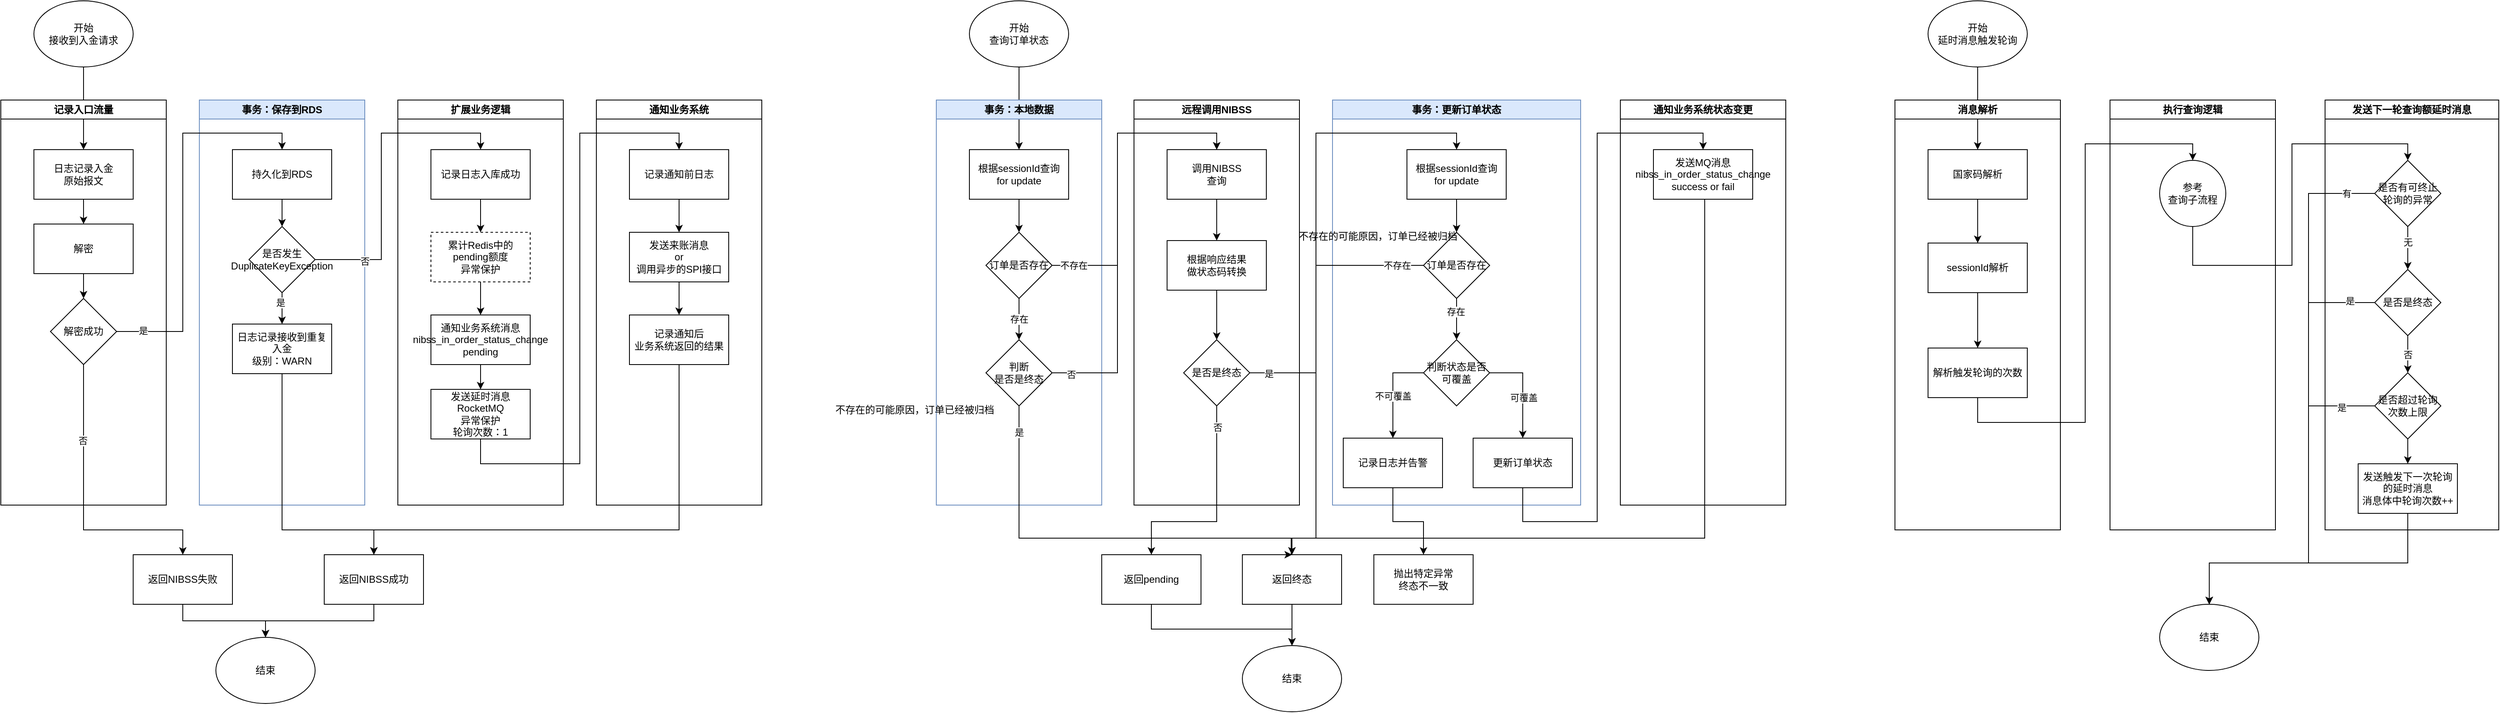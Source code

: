 <mxfile version="20.8.23" type="github">
  <diagram name="第 1 页" id="DVFmI6osQzUwB4YthNxx">
    <mxGraphModel dx="768" dy="492" grid="1" gridSize="10" guides="1" tooltips="1" connect="1" arrows="1" fold="1" page="1" pageScale="1" pageWidth="827" pageHeight="1169" math="0" shadow="0">
      <root>
        <mxCell id="0" />
        <mxCell id="1" parent="0" />
        <mxCell id="RubAwYdfnnHtyNUK6HA--15" style="edgeStyle=orthogonalEdgeStyle;rounded=0;orthogonalLoop=1;jettySize=auto;html=1;entryX=0.5;entryY=0;entryDx=0;entryDy=0;" parent="1" source="RubAwYdfnnHtyNUK6HA--2" target="RubAwYdfnnHtyNUK6HA--10" edge="1">
          <mxGeometry relative="1" as="geometry" />
        </mxCell>
        <mxCell id="RubAwYdfnnHtyNUK6HA--2" value="开始&lt;br&gt;接收到入金请求" style="ellipse;whiteSpace=wrap;html=1;" parent="1" vertex="1">
          <mxGeometry x="50" y="40" width="120" height="80" as="geometry" />
        </mxCell>
        <mxCell id="RubAwYdfnnHtyNUK6HA--3" value="事务：保存到RDS" style="swimlane;whiteSpace=wrap;html=1;fillColor=#dae8fc;strokeColor=#6c8ebf;" parent="1" vertex="1">
          <mxGeometry x="250" y="160" width="200" height="490" as="geometry" />
        </mxCell>
        <mxCell id="RubAwYdfnnHtyNUK6HA--32" style="edgeStyle=orthogonalEdgeStyle;rounded=0;orthogonalLoop=1;jettySize=auto;html=1;entryX=0.5;entryY=0;entryDx=0;entryDy=0;" parent="RubAwYdfnnHtyNUK6HA--3" source="RubAwYdfnnHtyNUK6HA--23" target="RubAwYdfnnHtyNUK6HA--31" edge="1">
          <mxGeometry relative="1" as="geometry" />
        </mxCell>
        <mxCell id="RubAwYdfnnHtyNUK6HA--34" value="是" style="edgeLabel;html=1;align=center;verticalAlign=middle;resizable=0;points=[];" parent="RubAwYdfnnHtyNUK6HA--32" vertex="1" connectable="0">
          <mxGeometry x="-0.423" y="-2" relative="1" as="geometry">
            <mxPoint as="offset" />
          </mxGeometry>
        </mxCell>
        <mxCell id="RubAwYdfnnHtyNUK6HA--23" value="是否发生DuplicateKeyException" style="rhombus;whiteSpace=wrap;html=1;" parent="RubAwYdfnnHtyNUK6HA--3" vertex="1">
          <mxGeometry x="60" y="153" width="80" height="80" as="geometry" />
        </mxCell>
        <mxCell id="RubAwYdfnnHtyNUK6HA--28" style="edgeStyle=orthogonalEdgeStyle;rounded=0;orthogonalLoop=1;jettySize=auto;html=1;entryX=0.5;entryY=0;entryDx=0;entryDy=0;" parent="RubAwYdfnnHtyNUK6HA--3" source="RubAwYdfnnHtyNUK6HA--25" target="RubAwYdfnnHtyNUK6HA--23" edge="1">
          <mxGeometry relative="1" as="geometry" />
        </mxCell>
        <mxCell id="RubAwYdfnnHtyNUK6HA--25" value="持久化到RDS" style="rounded=0;whiteSpace=wrap;html=1;" parent="RubAwYdfnnHtyNUK6HA--3" vertex="1">
          <mxGeometry x="40" y="60" width="120" height="60" as="geometry" />
        </mxCell>
        <mxCell id="RubAwYdfnnHtyNUK6HA--31" value="日志记录接收到重复入金&lt;br&gt;级别：WARN" style="rounded=0;whiteSpace=wrap;html=1;" parent="RubAwYdfnnHtyNUK6HA--3" vertex="1">
          <mxGeometry x="40" y="271" width="120" height="60" as="geometry" />
        </mxCell>
        <mxCell id="RubAwYdfnnHtyNUK6HA--6" value="扩展业务逻辑" style="swimlane;whiteSpace=wrap;html=1;" parent="1" vertex="1">
          <mxGeometry x="490" y="160" width="200" height="490" as="geometry" />
        </mxCell>
        <mxCell id="RubAwYdfnnHtyNUK6HA--35" style="edgeStyle=orthogonalEdgeStyle;rounded=0;orthogonalLoop=1;jettySize=auto;html=1;entryX=0.5;entryY=0;entryDx=0;entryDy=0;" parent="RubAwYdfnnHtyNUK6HA--6" source="RubAwYdfnnHtyNUK6HA--5" target="RubAwYdfnnHtyNUK6HA--7" edge="1">
          <mxGeometry relative="1" as="geometry" />
        </mxCell>
        <mxCell id="RubAwYdfnnHtyNUK6HA--5" value="记录日志入库成功" style="rounded=0;whiteSpace=wrap;html=1;" parent="RubAwYdfnnHtyNUK6HA--6" vertex="1">
          <mxGeometry x="40" y="60" width="120" height="60" as="geometry" />
        </mxCell>
        <mxCell id="w1pWEiKStRJaA9r7xI7A-108" style="edgeStyle=orthogonalEdgeStyle;rounded=0;orthogonalLoop=1;jettySize=auto;html=1;entryX=0.5;entryY=0;entryDx=0;entryDy=0;" edge="1" parent="RubAwYdfnnHtyNUK6HA--6" source="RubAwYdfnnHtyNUK6HA--7" target="w1pWEiKStRJaA9r7xI7A-107">
          <mxGeometry relative="1" as="geometry" />
        </mxCell>
        <mxCell id="RubAwYdfnnHtyNUK6HA--7" value="累计Redis中的pending额度&lt;br&gt;异常保护" style="rounded=0;whiteSpace=wrap;html=1;dashed=1;" parent="RubAwYdfnnHtyNUK6HA--6" vertex="1">
          <mxGeometry x="40" y="160" width="120" height="60" as="geometry" />
        </mxCell>
        <mxCell id="RubAwYdfnnHtyNUK6HA--8" value="发送延时消息&lt;br&gt;RocketMQ&lt;br&gt;异常保护&lt;br&gt;轮询次数：1" style="rounded=0;whiteSpace=wrap;html=1;" parent="RubAwYdfnnHtyNUK6HA--6" vertex="1">
          <mxGeometry x="40" y="350" width="120" height="60" as="geometry" />
        </mxCell>
        <mxCell id="w1pWEiKStRJaA9r7xI7A-109" style="edgeStyle=orthogonalEdgeStyle;rounded=0;orthogonalLoop=1;jettySize=auto;html=1;entryX=0.5;entryY=0;entryDx=0;entryDy=0;" edge="1" parent="RubAwYdfnnHtyNUK6HA--6" source="w1pWEiKStRJaA9r7xI7A-107" target="RubAwYdfnnHtyNUK6HA--8">
          <mxGeometry relative="1" as="geometry" />
        </mxCell>
        <mxCell id="w1pWEiKStRJaA9r7xI7A-107" value="通知业务系统消息&lt;br&gt;nibss_in_order_status_change&lt;br&gt;pending" style="rounded=0;whiteSpace=wrap;html=1;" vertex="1" parent="RubAwYdfnnHtyNUK6HA--6">
          <mxGeometry x="40" y="260" width="120" height="60" as="geometry" />
        </mxCell>
        <mxCell id="RubAwYdfnnHtyNUK6HA--9" value="记录入口流量" style="swimlane;whiteSpace=wrap;html=1;" parent="1" vertex="1">
          <mxGeometry x="10" y="160" width="200" height="490" as="geometry" />
        </mxCell>
        <mxCell id="RubAwYdfnnHtyNUK6HA--16" style="edgeStyle=orthogonalEdgeStyle;rounded=0;orthogonalLoop=1;jettySize=auto;html=1;entryX=0.5;entryY=0;entryDx=0;entryDy=0;" parent="RubAwYdfnnHtyNUK6HA--9" source="RubAwYdfnnHtyNUK6HA--10" target="RubAwYdfnnHtyNUK6HA--11" edge="1">
          <mxGeometry relative="1" as="geometry" />
        </mxCell>
        <mxCell id="RubAwYdfnnHtyNUK6HA--10" value="日志记录入金&lt;br&gt;原始报文" style="rounded=0;whiteSpace=wrap;html=1;" parent="RubAwYdfnnHtyNUK6HA--9" vertex="1">
          <mxGeometry x="40" y="60" width="120" height="60" as="geometry" />
        </mxCell>
        <mxCell id="RubAwYdfnnHtyNUK6HA--17" style="edgeStyle=orthogonalEdgeStyle;rounded=0;orthogonalLoop=1;jettySize=auto;html=1;" parent="RubAwYdfnnHtyNUK6HA--9" source="RubAwYdfnnHtyNUK6HA--11" target="RubAwYdfnnHtyNUK6HA--12" edge="1">
          <mxGeometry relative="1" as="geometry" />
        </mxCell>
        <mxCell id="RubAwYdfnnHtyNUK6HA--11" value="解密" style="rounded=0;whiteSpace=wrap;html=1;" parent="RubAwYdfnnHtyNUK6HA--9" vertex="1">
          <mxGeometry x="40" y="150" width="120" height="60" as="geometry" />
        </mxCell>
        <mxCell id="RubAwYdfnnHtyNUK6HA--12" value="解密成功" style="rhombus;whiteSpace=wrap;html=1;" parent="RubAwYdfnnHtyNUK6HA--9" vertex="1">
          <mxGeometry x="60" y="240" width="80" height="80" as="geometry" />
        </mxCell>
        <mxCell id="w1pWEiKStRJaA9r7xI7A-2" style="edgeStyle=orthogonalEdgeStyle;rounded=0;orthogonalLoop=1;jettySize=auto;html=1;entryX=0.5;entryY=0;entryDx=0;entryDy=0;" edge="1" parent="1" source="RubAwYdfnnHtyNUK6HA--13" target="w1pWEiKStRJaA9r7xI7A-1">
          <mxGeometry relative="1" as="geometry" />
        </mxCell>
        <mxCell id="RubAwYdfnnHtyNUK6HA--13" value="返回NIBSS失败" style="rounded=0;whiteSpace=wrap;html=1;" parent="1" vertex="1">
          <mxGeometry x="170" y="710" width="120" height="60" as="geometry" />
        </mxCell>
        <mxCell id="w1pWEiKStRJaA9r7xI7A-3" style="edgeStyle=orthogonalEdgeStyle;rounded=0;orthogonalLoop=1;jettySize=auto;html=1;entryX=0.5;entryY=0;entryDx=0;entryDy=0;exitX=0.5;exitY=1;exitDx=0;exitDy=0;" edge="1" parent="1" source="RubAwYdfnnHtyNUK6HA--14" target="w1pWEiKStRJaA9r7xI7A-1">
          <mxGeometry relative="1" as="geometry" />
        </mxCell>
        <mxCell id="RubAwYdfnnHtyNUK6HA--14" value="返回NIBSS成功" style="rounded=0;whiteSpace=wrap;html=1;" parent="1" vertex="1">
          <mxGeometry x="401" y="710" width="120" height="60" as="geometry" />
        </mxCell>
        <mxCell id="RubAwYdfnnHtyNUK6HA--18" style="edgeStyle=orthogonalEdgeStyle;rounded=0;orthogonalLoop=1;jettySize=auto;html=1;entryX=0.5;entryY=0;entryDx=0;entryDy=0;" parent="1" source="RubAwYdfnnHtyNUK6HA--12" target="RubAwYdfnnHtyNUK6HA--25" edge="1">
          <mxGeometry relative="1" as="geometry">
            <mxPoint x="350" y="220.0" as="targetPoint" />
            <Array as="points">
              <mxPoint x="230" y="440" />
              <mxPoint x="230" y="200" />
              <mxPoint x="350" y="200" />
            </Array>
          </mxGeometry>
        </mxCell>
        <mxCell id="RubAwYdfnnHtyNUK6HA--19" value="是" style="edgeLabel;html=1;align=center;verticalAlign=middle;resizable=0;points=[];" parent="RubAwYdfnnHtyNUK6HA--18" vertex="1" connectable="0">
          <mxGeometry x="-0.863" y="1" relative="1" as="geometry">
            <mxPoint as="offset" />
          </mxGeometry>
        </mxCell>
        <mxCell id="RubAwYdfnnHtyNUK6HA--20" style="edgeStyle=orthogonalEdgeStyle;rounded=0;orthogonalLoop=1;jettySize=auto;html=1;entryX=0.5;entryY=0;entryDx=0;entryDy=0;exitX=0.5;exitY=1;exitDx=0;exitDy=0;" parent="1" source="RubAwYdfnnHtyNUK6HA--12" target="RubAwYdfnnHtyNUK6HA--13" edge="1">
          <mxGeometry relative="1" as="geometry">
            <Array as="points">
              <mxPoint x="110" y="680" />
              <mxPoint x="230" y="680" />
            </Array>
          </mxGeometry>
        </mxCell>
        <mxCell id="RubAwYdfnnHtyNUK6HA--21" value="否" style="edgeLabel;html=1;align=center;verticalAlign=middle;resizable=0;points=[];" parent="RubAwYdfnnHtyNUK6HA--20" vertex="1" connectable="0">
          <mxGeometry x="-0.474" y="-1" relative="1" as="geometry">
            <mxPoint as="offset" />
          </mxGeometry>
        </mxCell>
        <mxCell id="RubAwYdfnnHtyNUK6HA--29" style="edgeStyle=orthogonalEdgeStyle;rounded=0;orthogonalLoop=1;jettySize=auto;html=1;entryX=0.5;entryY=0;entryDx=0;entryDy=0;" parent="1" source="RubAwYdfnnHtyNUK6HA--23" target="RubAwYdfnnHtyNUK6HA--5" edge="1">
          <mxGeometry relative="1" as="geometry">
            <Array as="points">
              <mxPoint x="470" y="353" />
              <mxPoint x="470" y="200" />
              <mxPoint x="590" y="200" />
            </Array>
          </mxGeometry>
        </mxCell>
        <mxCell id="RubAwYdfnnHtyNUK6HA--30" value="否" style="edgeLabel;html=1;align=center;verticalAlign=middle;resizable=0;points=[];" parent="RubAwYdfnnHtyNUK6HA--29" vertex="1" connectable="0">
          <mxGeometry x="-0.679" y="-2" relative="1" as="geometry">
            <mxPoint as="offset" />
          </mxGeometry>
        </mxCell>
        <mxCell id="RubAwYdfnnHtyNUK6HA--33" style="edgeStyle=orthogonalEdgeStyle;rounded=0;orthogonalLoop=1;jettySize=auto;html=1;entryX=0.5;entryY=0;entryDx=0;entryDy=0;" parent="1" source="RubAwYdfnnHtyNUK6HA--31" target="RubAwYdfnnHtyNUK6HA--14" edge="1">
          <mxGeometry relative="1" as="geometry">
            <Array as="points">
              <mxPoint x="350" y="680" />
              <mxPoint x="461" y="680" />
            </Array>
          </mxGeometry>
        </mxCell>
        <mxCell id="w1pWEiKStRJaA9r7xI7A-1" value="结束" style="ellipse;whiteSpace=wrap;html=1;" vertex="1" parent="1">
          <mxGeometry x="270" y="810" width="120" height="80" as="geometry" />
        </mxCell>
        <mxCell id="w1pWEiKStRJaA9r7xI7A-4" value="通知业务系统" style="swimlane;whiteSpace=wrap;html=1;" vertex="1" parent="1">
          <mxGeometry x="730" y="160" width="200" height="490" as="geometry" />
        </mxCell>
        <mxCell id="w1pWEiKStRJaA9r7xI7A-11" style="edgeStyle=orthogonalEdgeStyle;rounded=0;orthogonalLoop=1;jettySize=auto;html=1;entryX=0.5;entryY=0;entryDx=0;entryDy=0;" edge="1" parent="w1pWEiKStRJaA9r7xI7A-4" source="w1pWEiKStRJaA9r7xI7A-5" target="w1pWEiKStRJaA9r7xI7A-10">
          <mxGeometry relative="1" as="geometry" />
        </mxCell>
        <mxCell id="w1pWEiKStRJaA9r7xI7A-5" value="发送来账消息&lt;br&gt;or&lt;br&gt;调用异步的SPI接口" style="rounded=0;whiteSpace=wrap;html=1;" vertex="1" parent="w1pWEiKStRJaA9r7xI7A-4">
          <mxGeometry x="40" y="160" width="120" height="60" as="geometry" />
        </mxCell>
        <mxCell id="w1pWEiKStRJaA9r7xI7A-9" style="edgeStyle=orthogonalEdgeStyle;rounded=0;orthogonalLoop=1;jettySize=auto;html=1;entryX=0.5;entryY=0;entryDx=0;entryDy=0;" edge="1" parent="w1pWEiKStRJaA9r7xI7A-4" source="w1pWEiKStRJaA9r7xI7A-8" target="w1pWEiKStRJaA9r7xI7A-5">
          <mxGeometry relative="1" as="geometry" />
        </mxCell>
        <mxCell id="w1pWEiKStRJaA9r7xI7A-8" value="记录通知前日志" style="rounded=0;whiteSpace=wrap;html=1;" vertex="1" parent="w1pWEiKStRJaA9r7xI7A-4">
          <mxGeometry x="40" y="60" width="120" height="60" as="geometry" />
        </mxCell>
        <mxCell id="w1pWEiKStRJaA9r7xI7A-10" value="记录通知后&lt;br&gt;业务系统返回的结果" style="rounded=0;whiteSpace=wrap;html=1;" vertex="1" parent="w1pWEiKStRJaA9r7xI7A-4">
          <mxGeometry x="40" y="260" width="120" height="60" as="geometry" />
        </mxCell>
        <mxCell id="w1pWEiKStRJaA9r7xI7A-6" style="edgeStyle=orthogonalEdgeStyle;rounded=0;orthogonalLoop=1;jettySize=auto;html=1;entryX=0.5;entryY=0;entryDx=0;entryDy=0;exitX=0.5;exitY=1;exitDx=0;exitDy=0;" edge="1" parent="1" source="RubAwYdfnnHtyNUK6HA--8" target="w1pWEiKStRJaA9r7xI7A-8">
          <mxGeometry relative="1" as="geometry">
            <Array as="points">
              <mxPoint x="590" y="600" />
              <mxPoint x="710" y="600" />
              <mxPoint x="710" y="200" />
              <mxPoint x="830" y="200" />
            </Array>
          </mxGeometry>
        </mxCell>
        <mxCell id="w1pWEiKStRJaA9r7xI7A-12" style="edgeStyle=orthogonalEdgeStyle;rounded=0;orthogonalLoop=1;jettySize=auto;html=1;entryX=0.5;entryY=0;entryDx=0;entryDy=0;" edge="1" parent="1" source="w1pWEiKStRJaA9r7xI7A-10" target="RubAwYdfnnHtyNUK6HA--14">
          <mxGeometry relative="1" as="geometry">
            <Array as="points">
              <mxPoint x="830" y="680" />
              <mxPoint x="461" y="680" />
            </Array>
          </mxGeometry>
        </mxCell>
        <mxCell id="w1pWEiKStRJaA9r7xI7A-17" style="edgeStyle=orthogonalEdgeStyle;rounded=0;orthogonalLoop=1;jettySize=auto;html=1;entryX=0.5;entryY=0;entryDx=0;entryDy=0;" edge="1" parent="1" source="w1pWEiKStRJaA9r7xI7A-13" target="w1pWEiKStRJaA9r7xI7A-15">
          <mxGeometry relative="1" as="geometry" />
        </mxCell>
        <mxCell id="w1pWEiKStRJaA9r7xI7A-13" value="开始&lt;br&gt;查询订单状态" style="ellipse;whiteSpace=wrap;html=1;" vertex="1" parent="1">
          <mxGeometry x="1181" y="40" width="120" height="80" as="geometry" />
        </mxCell>
        <mxCell id="w1pWEiKStRJaA9r7xI7A-14" value="事务：本地数据" style="swimlane;whiteSpace=wrap;html=1;fillColor=#dae8fc;strokeColor=#6c8ebf;" vertex="1" parent="1">
          <mxGeometry x="1141" y="160" width="200" height="490" as="geometry" />
        </mxCell>
        <mxCell id="w1pWEiKStRJaA9r7xI7A-18" style="edgeStyle=orthogonalEdgeStyle;rounded=0;orthogonalLoop=1;jettySize=auto;html=1;entryX=0.5;entryY=0;entryDx=0;entryDy=0;" edge="1" parent="w1pWEiKStRJaA9r7xI7A-14" source="w1pWEiKStRJaA9r7xI7A-15" target="w1pWEiKStRJaA9r7xI7A-16">
          <mxGeometry relative="1" as="geometry" />
        </mxCell>
        <mxCell id="w1pWEiKStRJaA9r7xI7A-15" value="根据sessionId查询&lt;br&gt;for update" style="rounded=0;whiteSpace=wrap;html=1;" vertex="1" parent="w1pWEiKStRJaA9r7xI7A-14">
          <mxGeometry x="40" y="60" width="120" height="60" as="geometry" />
        </mxCell>
        <mxCell id="w1pWEiKStRJaA9r7xI7A-29" value="存在" style="edgeStyle=orthogonalEdgeStyle;rounded=0;orthogonalLoop=1;jettySize=auto;html=1;entryX=0.5;entryY=0;entryDx=0;entryDy=0;" edge="1" parent="w1pWEiKStRJaA9r7xI7A-14" source="w1pWEiKStRJaA9r7xI7A-16" target="w1pWEiKStRJaA9r7xI7A-28">
          <mxGeometry relative="1" as="geometry" />
        </mxCell>
        <mxCell id="w1pWEiKStRJaA9r7xI7A-16" value="订单是否存在" style="rhombus;whiteSpace=wrap;html=1;" vertex="1" parent="w1pWEiKStRJaA9r7xI7A-14">
          <mxGeometry x="60" y="160" width="80" height="80" as="geometry" />
        </mxCell>
        <mxCell id="w1pWEiKStRJaA9r7xI7A-28" value="判断&lt;br&gt;是否是终态" style="rhombus;whiteSpace=wrap;html=1;" vertex="1" parent="w1pWEiKStRJaA9r7xI7A-14">
          <mxGeometry x="60" y="290" width="80" height="80" as="geometry" />
        </mxCell>
        <mxCell id="w1pWEiKStRJaA9r7xI7A-41" value="不存在的可能原因，订单已经被归档" style="text;html=1;strokeColor=none;fillColor=none;align=center;verticalAlign=middle;whiteSpace=wrap;rounded=0;" vertex="1" parent="w1pWEiKStRJaA9r7xI7A-14">
          <mxGeometry x="-131" y="360" width="210" height="30" as="geometry" />
        </mxCell>
        <mxCell id="w1pWEiKStRJaA9r7xI7A-66" style="edgeStyle=orthogonalEdgeStyle;rounded=0;orthogonalLoop=1;jettySize=auto;html=1;entryX=0.5;entryY=0;entryDx=0;entryDy=0;" edge="1" parent="1" source="w1pWEiKStRJaA9r7xI7A-19" target="w1pWEiKStRJaA9r7xI7A-65">
          <mxGeometry relative="1" as="geometry">
            <Array as="points">
              <mxPoint x="1401" y="800" />
              <mxPoint x="1571" y="800" />
            </Array>
          </mxGeometry>
        </mxCell>
        <mxCell id="w1pWEiKStRJaA9r7xI7A-19" value="返回pending" style="rounded=0;whiteSpace=wrap;html=1;" vertex="1" parent="1">
          <mxGeometry x="1341" y="710" width="120" height="60" as="geometry" />
        </mxCell>
        <mxCell id="w1pWEiKStRJaA9r7xI7A-67" style="edgeStyle=orthogonalEdgeStyle;rounded=0;orthogonalLoop=1;jettySize=auto;html=1;entryX=0.5;entryY=0;entryDx=0;entryDy=0;" edge="1" parent="1" source="w1pWEiKStRJaA9r7xI7A-20" target="w1pWEiKStRJaA9r7xI7A-65">
          <mxGeometry relative="1" as="geometry" />
        </mxCell>
        <mxCell id="w1pWEiKStRJaA9r7xI7A-20" value="返回终态" style="rounded=0;whiteSpace=wrap;html=1;" vertex="1" parent="1">
          <mxGeometry x="1511" y="710" width="120" height="60" as="geometry" />
        </mxCell>
        <mxCell id="w1pWEiKStRJaA9r7xI7A-22" value="远程调用NIBSS" style="swimlane;whiteSpace=wrap;html=1;" vertex="1" parent="1">
          <mxGeometry x="1380" y="160" width="200" height="490" as="geometry" />
        </mxCell>
        <mxCell id="w1pWEiKStRJaA9r7xI7A-36" style="edgeStyle=orthogonalEdgeStyle;rounded=0;orthogonalLoop=1;jettySize=auto;html=1;entryX=0.5;entryY=0;entryDx=0;entryDy=0;" edge="1" parent="w1pWEiKStRJaA9r7xI7A-22" source="w1pWEiKStRJaA9r7xI7A-23" target="w1pWEiKStRJaA9r7xI7A-35">
          <mxGeometry relative="1" as="geometry" />
        </mxCell>
        <mxCell id="w1pWEiKStRJaA9r7xI7A-23" value="调用NIBSS&lt;br&gt;查询" style="rounded=0;whiteSpace=wrap;html=1;" vertex="1" parent="w1pWEiKStRJaA9r7xI7A-22">
          <mxGeometry x="40" y="60" width="120" height="60" as="geometry" />
        </mxCell>
        <mxCell id="w1pWEiKStRJaA9r7xI7A-48" style="edgeStyle=orthogonalEdgeStyle;rounded=0;orthogonalLoop=1;jettySize=auto;html=1;entryX=0.5;entryY=0;entryDx=0;entryDy=0;" edge="1" parent="w1pWEiKStRJaA9r7xI7A-22" source="w1pWEiKStRJaA9r7xI7A-35" target="w1pWEiKStRJaA9r7xI7A-47">
          <mxGeometry relative="1" as="geometry" />
        </mxCell>
        <mxCell id="w1pWEiKStRJaA9r7xI7A-35" value="根据响应结果&lt;br&gt;做状态码转换" style="rounded=0;whiteSpace=wrap;html=1;" vertex="1" parent="w1pWEiKStRJaA9r7xI7A-22">
          <mxGeometry x="40" y="170" width="120" height="60" as="geometry" />
        </mxCell>
        <mxCell id="w1pWEiKStRJaA9r7xI7A-47" value="是否是终态" style="rhombus;whiteSpace=wrap;html=1;" vertex="1" parent="w1pWEiKStRJaA9r7xI7A-22">
          <mxGeometry x="60" y="290" width="80" height="80" as="geometry" />
        </mxCell>
        <mxCell id="w1pWEiKStRJaA9r7xI7A-24" style="edgeStyle=orthogonalEdgeStyle;rounded=0;orthogonalLoop=1;jettySize=auto;html=1;entryX=0.5;entryY=0;entryDx=0;entryDy=0;" edge="1" parent="1" source="w1pWEiKStRJaA9r7xI7A-16" target="w1pWEiKStRJaA9r7xI7A-23">
          <mxGeometry relative="1" as="geometry">
            <Array as="points">
              <mxPoint x="1360" y="360" />
              <mxPoint x="1360" y="200" />
              <mxPoint x="1480" y="200" />
            </Array>
          </mxGeometry>
        </mxCell>
        <mxCell id="w1pWEiKStRJaA9r7xI7A-26" value="不存在" style="edgeLabel;html=1;align=center;verticalAlign=middle;resizable=0;points=[];" vertex="1" connectable="0" parent="w1pWEiKStRJaA9r7xI7A-24">
          <mxGeometry x="-0.863" relative="1" as="geometry">
            <mxPoint as="offset" />
          </mxGeometry>
        </mxCell>
        <mxCell id="w1pWEiKStRJaA9r7xI7A-30" style="edgeStyle=orthogonalEdgeStyle;rounded=0;orthogonalLoop=1;jettySize=auto;html=1;entryX=0.5;entryY=0;entryDx=0;entryDy=0;" edge="1" parent="1" source="w1pWEiKStRJaA9r7xI7A-28" target="w1pWEiKStRJaA9r7xI7A-20">
          <mxGeometry relative="1" as="geometry">
            <Array as="points">
              <mxPoint x="1241" y="690" />
              <mxPoint x="1570" y="690" />
            </Array>
          </mxGeometry>
        </mxCell>
        <mxCell id="w1pWEiKStRJaA9r7xI7A-31" value="是" style="edgeLabel;html=1;align=center;verticalAlign=middle;resizable=0;points=[];" vertex="1" connectable="0" parent="w1pWEiKStRJaA9r7xI7A-30">
          <mxGeometry x="-0.876" relative="1" as="geometry">
            <mxPoint as="offset" />
          </mxGeometry>
        </mxCell>
        <mxCell id="w1pWEiKStRJaA9r7xI7A-32" style="edgeStyle=orthogonalEdgeStyle;rounded=0;orthogonalLoop=1;jettySize=auto;html=1;entryX=0.5;entryY=0;entryDx=0;entryDy=0;" edge="1" parent="1" source="w1pWEiKStRJaA9r7xI7A-28" target="w1pWEiKStRJaA9r7xI7A-23">
          <mxGeometry relative="1" as="geometry">
            <Array as="points">
              <mxPoint x="1360" y="490" />
              <mxPoint x="1360" y="200" />
              <mxPoint x="1480" y="200" />
            </Array>
          </mxGeometry>
        </mxCell>
        <mxCell id="w1pWEiKStRJaA9r7xI7A-33" value="否" style="edgeLabel;html=1;align=center;verticalAlign=middle;resizable=0;points=[];" vertex="1" connectable="0" parent="w1pWEiKStRJaA9r7xI7A-32">
          <mxGeometry x="-0.91" y="-1" relative="1" as="geometry">
            <mxPoint y="1" as="offset" />
          </mxGeometry>
        </mxCell>
        <mxCell id="w1pWEiKStRJaA9r7xI7A-38" value="事务：更新订单状态" style="swimlane;whiteSpace=wrap;html=1;fillColor=#dae8fc;strokeColor=#6c8ebf;" vertex="1" parent="1">
          <mxGeometry x="1620" y="160" width="300" height="490" as="geometry" />
        </mxCell>
        <mxCell id="w1pWEiKStRJaA9r7xI7A-44" style="edgeStyle=orthogonalEdgeStyle;rounded=0;orthogonalLoop=1;jettySize=auto;html=1;" edge="1" parent="w1pWEiKStRJaA9r7xI7A-38" source="w1pWEiKStRJaA9r7xI7A-39" target="w1pWEiKStRJaA9r7xI7A-43">
          <mxGeometry relative="1" as="geometry" />
        </mxCell>
        <mxCell id="w1pWEiKStRJaA9r7xI7A-39" value="根据sessionId查询&lt;br&gt;for update" style="rounded=0;whiteSpace=wrap;html=1;" vertex="1" parent="w1pWEiKStRJaA9r7xI7A-38">
          <mxGeometry x="90" y="60" width="120" height="60" as="geometry" />
        </mxCell>
        <mxCell id="w1pWEiKStRJaA9r7xI7A-58" style="edgeStyle=orthogonalEdgeStyle;rounded=0;orthogonalLoop=1;jettySize=auto;html=1;entryX=0.5;entryY=0;entryDx=0;entryDy=0;" edge="1" parent="w1pWEiKStRJaA9r7xI7A-38" source="w1pWEiKStRJaA9r7xI7A-43" target="w1pWEiKStRJaA9r7xI7A-55">
          <mxGeometry relative="1" as="geometry" />
        </mxCell>
        <mxCell id="w1pWEiKStRJaA9r7xI7A-60" value="存在" style="edgeLabel;html=1;align=center;verticalAlign=middle;resizable=0;points=[];" vertex="1" connectable="0" parent="w1pWEiKStRJaA9r7xI7A-58">
          <mxGeometry x="-0.38" y="-1" relative="1" as="geometry">
            <mxPoint as="offset" />
          </mxGeometry>
        </mxCell>
        <mxCell id="w1pWEiKStRJaA9r7xI7A-43" value="订单是否存在" style="rhombus;whiteSpace=wrap;html=1;" vertex="1" parent="w1pWEiKStRJaA9r7xI7A-38">
          <mxGeometry x="110" y="160" width="80" height="80" as="geometry" />
        </mxCell>
        <mxCell id="w1pWEiKStRJaA9r7xI7A-59" style="rounded=0;orthogonalLoop=1;jettySize=auto;html=1;entryX=0.5;entryY=0;entryDx=0;entryDy=0;edgeStyle=orthogonalEdgeStyle;exitX=1;exitY=0.5;exitDx=0;exitDy=0;" edge="1" parent="w1pWEiKStRJaA9r7xI7A-38" source="w1pWEiKStRJaA9r7xI7A-55" target="w1pWEiKStRJaA9r7xI7A-56">
          <mxGeometry relative="1" as="geometry" />
        </mxCell>
        <mxCell id="w1pWEiKStRJaA9r7xI7A-61" value="可覆盖" style="edgeLabel;html=1;align=center;verticalAlign=middle;resizable=0;points=[];" vertex="1" connectable="0" parent="w1pWEiKStRJaA9r7xI7A-59">
          <mxGeometry x="-0.39" y="3" relative="1" as="geometry">
            <mxPoint x="4" y="33" as="offset" />
          </mxGeometry>
        </mxCell>
        <mxCell id="w1pWEiKStRJaA9r7xI7A-63" style="edgeStyle=orthogonalEdgeStyle;rounded=0;orthogonalLoop=1;jettySize=auto;html=1;entryX=0.5;entryY=0;entryDx=0;entryDy=0;" edge="1" parent="w1pWEiKStRJaA9r7xI7A-38" source="w1pWEiKStRJaA9r7xI7A-55" target="w1pWEiKStRJaA9r7xI7A-62">
          <mxGeometry relative="1" as="geometry">
            <Array as="points">
              <mxPoint x="73" y="330" />
            </Array>
          </mxGeometry>
        </mxCell>
        <mxCell id="w1pWEiKStRJaA9r7xI7A-64" value="不可覆盖" style="edgeLabel;html=1;align=center;verticalAlign=middle;resizable=0;points=[];" vertex="1" connectable="0" parent="w1pWEiKStRJaA9r7xI7A-63">
          <mxGeometry x="0.112" relative="1" as="geometry">
            <mxPoint as="offset" />
          </mxGeometry>
        </mxCell>
        <mxCell id="w1pWEiKStRJaA9r7xI7A-55" value="判断状态是否可覆盖" style="rhombus;whiteSpace=wrap;html=1;" vertex="1" parent="w1pWEiKStRJaA9r7xI7A-38">
          <mxGeometry x="110" y="290" width="80" height="80" as="geometry" />
        </mxCell>
        <mxCell id="w1pWEiKStRJaA9r7xI7A-56" value="更新订单状态" style="rounded=0;whiteSpace=wrap;html=1;" vertex="1" parent="w1pWEiKStRJaA9r7xI7A-38">
          <mxGeometry x="170" y="409" width="120" height="60" as="geometry" />
        </mxCell>
        <mxCell id="w1pWEiKStRJaA9r7xI7A-62" value="记录日志并告警" style="rounded=0;whiteSpace=wrap;html=1;" vertex="1" parent="w1pWEiKStRJaA9r7xI7A-38">
          <mxGeometry x="13" y="409" width="120" height="60" as="geometry" />
        </mxCell>
        <mxCell id="w1pWEiKStRJaA9r7xI7A-74" value="不存在的可能原因，订单已经被归档" style="text;html=1;strokeColor=none;fillColor=none;align=center;verticalAlign=middle;whiteSpace=wrap;rounded=0;" vertex="1" parent="w1pWEiKStRJaA9r7xI7A-38">
          <mxGeometry x="-50" y="150" width="210" height="30" as="geometry" />
        </mxCell>
        <mxCell id="w1pWEiKStRJaA9r7xI7A-45" style="edgeStyle=orthogonalEdgeStyle;rounded=0;orthogonalLoop=1;jettySize=auto;html=1;entryX=0.5;entryY=0;entryDx=0;entryDy=0;exitX=1;exitY=0.5;exitDx=0;exitDy=0;" edge="1" parent="1" source="w1pWEiKStRJaA9r7xI7A-47" target="w1pWEiKStRJaA9r7xI7A-39">
          <mxGeometry relative="1" as="geometry">
            <Array as="points">
              <mxPoint x="1600" y="490" />
              <mxPoint x="1600" y="200" />
              <mxPoint x="1770" y="200" />
            </Array>
          </mxGeometry>
        </mxCell>
        <mxCell id="w1pWEiKStRJaA9r7xI7A-49" value="是" style="edgeLabel;html=1;align=center;verticalAlign=middle;resizable=0;points=[];" vertex="1" connectable="0" parent="w1pWEiKStRJaA9r7xI7A-45">
          <mxGeometry x="-0.918" y="-1" relative="1" as="geometry">
            <mxPoint as="offset" />
          </mxGeometry>
        </mxCell>
        <mxCell id="w1pWEiKStRJaA9r7xI7A-50" style="edgeStyle=orthogonalEdgeStyle;rounded=0;orthogonalLoop=1;jettySize=auto;html=1;entryX=0.5;entryY=0;entryDx=0;entryDy=0;" edge="1" parent="1" source="w1pWEiKStRJaA9r7xI7A-47" target="w1pWEiKStRJaA9r7xI7A-19">
          <mxGeometry relative="1" as="geometry">
            <Array as="points">
              <mxPoint x="1480" y="670" />
              <mxPoint x="1401" y="670" />
            </Array>
          </mxGeometry>
        </mxCell>
        <mxCell id="w1pWEiKStRJaA9r7xI7A-51" value="否" style="edgeLabel;html=1;align=center;verticalAlign=middle;resizable=0;points=[];" vertex="1" connectable="0" parent="w1pWEiKStRJaA9r7xI7A-50">
          <mxGeometry x="-0.799" y="1" relative="1" as="geometry">
            <mxPoint as="offset" />
          </mxGeometry>
        </mxCell>
        <mxCell id="w1pWEiKStRJaA9r7xI7A-52" style="edgeStyle=orthogonalEdgeStyle;rounded=0;orthogonalLoop=1;jettySize=auto;html=1;entryX=0.5;entryY=0;entryDx=0;entryDy=0;" edge="1" parent="1" source="w1pWEiKStRJaA9r7xI7A-43" target="w1pWEiKStRJaA9r7xI7A-20">
          <mxGeometry relative="1" as="geometry">
            <Array as="points">
              <mxPoint x="1600" y="360" />
              <mxPoint x="1600" y="690" />
              <mxPoint x="1571" y="690" />
            </Array>
          </mxGeometry>
        </mxCell>
        <mxCell id="w1pWEiKStRJaA9r7xI7A-53" value="不存在" style="edgeLabel;html=1;align=center;verticalAlign=middle;resizable=0;points=[];" vertex="1" connectable="0" parent="w1pWEiKStRJaA9r7xI7A-52">
          <mxGeometry x="-0.908" relative="1" as="geometry">
            <mxPoint x="-9" as="offset" />
          </mxGeometry>
        </mxCell>
        <mxCell id="w1pWEiKStRJaA9r7xI7A-57" style="edgeStyle=orthogonalEdgeStyle;rounded=0;orthogonalLoop=1;jettySize=auto;html=1;entryX=0.5;entryY=0;entryDx=0;entryDy=0;exitX=0.5;exitY=1;exitDx=0;exitDy=0;" edge="1" parent="1" source="w1pWEiKStRJaA9r7xI7A-56" target="w1pWEiKStRJaA9r7xI7A-71">
          <mxGeometry relative="1" as="geometry">
            <Array as="points">
              <mxPoint x="1850" y="670" />
              <mxPoint x="1940" y="670" />
              <mxPoint x="1940" y="200" />
              <mxPoint x="2068" y="200" />
            </Array>
          </mxGeometry>
        </mxCell>
        <mxCell id="w1pWEiKStRJaA9r7xI7A-65" value="结束" style="ellipse;whiteSpace=wrap;html=1;" vertex="1" parent="1">
          <mxGeometry x="1511" y="820" width="120" height="80" as="geometry" />
        </mxCell>
        <mxCell id="w1pWEiKStRJaA9r7xI7A-68" value="抛出特定异常&lt;br&gt;终态不一致" style="rounded=0;whiteSpace=wrap;html=1;" vertex="1" parent="1">
          <mxGeometry x="1670" y="710" width="120" height="60" as="geometry" />
        </mxCell>
        <mxCell id="w1pWEiKStRJaA9r7xI7A-69" style="edgeStyle=orthogonalEdgeStyle;rounded=0;orthogonalLoop=1;jettySize=auto;html=1;entryX=0.5;entryY=0;entryDx=0;entryDy=0;" edge="1" parent="1" source="w1pWEiKStRJaA9r7xI7A-62" target="w1pWEiKStRJaA9r7xI7A-68">
          <mxGeometry relative="1" as="geometry">
            <Array as="points">
              <mxPoint x="1693" y="670" />
              <mxPoint x="1730" y="670" />
            </Array>
          </mxGeometry>
        </mxCell>
        <mxCell id="w1pWEiKStRJaA9r7xI7A-70" value="通知业务系统状态变更" style="swimlane;whiteSpace=wrap;html=1;" vertex="1" parent="1">
          <mxGeometry x="1968" y="160" width="200" height="490" as="geometry" />
        </mxCell>
        <mxCell id="w1pWEiKStRJaA9r7xI7A-71" value="发送MQ消息&lt;br&gt;nibss_in_order_status_change&lt;br&gt;success or fail" style="rounded=0;whiteSpace=wrap;html=1;" vertex="1" parent="w1pWEiKStRJaA9r7xI7A-70">
          <mxGeometry x="40" y="60" width="120" height="60" as="geometry" />
        </mxCell>
        <mxCell id="w1pWEiKStRJaA9r7xI7A-72" style="edgeStyle=orthogonalEdgeStyle;rounded=0;orthogonalLoop=1;jettySize=auto;html=1;entryX=0.5;entryY=0;entryDx=0;entryDy=0;" edge="1" parent="1" source="w1pWEiKStRJaA9r7xI7A-71" target="w1pWEiKStRJaA9r7xI7A-20">
          <mxGeometry relative="1" as="geometry">
            <Array as="points">
              <mxPoint x="2070" y="690" />
              <mxPoint x="1571" y="690" />
            </Array>
          </mxGeometry>
        </mxCell>
        <mxCell id="w1pWEiKStRJaA9r7xI7A-80" style="edgeStyle=orthogonalEdgeStyle;rounded=0;orthogonalLoop=1;jettySize=auto;html=1;entryX=0.5;entryY=0;entryDx=0;entryDy=0;" edge="1" parent="1" source="w1pWEiKStRJaA9r7xI7A-73" target="w1pWEiKStRJaA9r7xI7A-78">
          <mxGeometry relative="1" as="geometry" />
        </mxCell>
        <mxCell id="w1pWEiKStRJaA9r7xI7A-73" value="开始&lt;br&gt;延时消息触发轮询" style="ellipse;whiteSpace=wrap;html=1;" vertex="1" parent="1">
          <mxGeometry x="2340" y="40" width="120" height="80" as="geometry" />
        </mxCell>
        <mxCell id="w1pWEiKStRJaA9r7xI7A-75" value="消息解析" style="swimlane;whiteSpace=wrap;html=1;" vertex="1" parent="1">
          <mxGeometry x="2300" y="160" width="200" height="520" as="geometry" />
        </mxCell>
        <mxCell id="w1pWEiKStRJaA9r7xI7A-81" style="edgeStyle=orthogonalEdgeStyle;rounded=0;orthogonalLoop=1;jettySize=auto;html=1;entryX=0.5;entryY=0;entryDx=0;entryDy=0;" edge="1" parent="w1pWEiKStRJaA9r7xI7A-75" source="w1pWEiKStRJaA9r7xI7A-78" target="w1pWEiKStRJaA9r7xI7A-79">
          <mxGeometry relative="1" as="geometry" />
        </mxCell>
        <mxCell id="w1pWEiKStRJaA9r7xI7A-78" value="国家码解析" style="rounded=0;whiteSpace=wrap;html=1;" vertex="1" parent="w1pWEiKStRJaA9r7xI7A-75">
          <mxGeometry x="40" y="60" width="120" height="60" as="geometry" />
        </mxCell>
        <mxCell id="w1pWEiKStRJaA9r7xI7A-106" style="edgeStyle=orthogonalEdgeStyle;rounded=0;orthogonalLoop=1;jettySize=auto;html=1;entryX=0.5;entryY=0;entryDx=0;entryDy=0;" edge="1" parent="w1pWEiKStRJaA9r7xI7A-75" source="w1pWEiKStRJaA9r7xI7A-79" target="w1pWEiKStRJaA9r7xI7A-105">
          <mxGeometry relative="1" as="geometry" />
        </mxCell>
        <mxCell id="w1pWEiKStRJaA9r7xI7A-79" value="sessionId解析" style="rounded=0;whiteSpace=wrap;html=1;" vertex="1" parent="w1pWEiKStRJaA9r7xI7A-75">
          <mxGeometry x="40" y="173" width="120" height="60" as="geometry" />
        </mxCell>
        <mxCell id="w1pWEiKStRJaA9r7xI7A-105" value="解析触发轮询的次数" style="rounded=0;whiteSpace=wrap;html=1;" vertex="1" parent="w1pWEiKStRJaA9r7xI7A-75">
          <mxGeometry x="40" y="300" width="120" height="60" as="geometry" />
        </mxCell>
        <mxCell id="w1pWEiKStRJaA9r7xI7A-76" value="执行查询逻辑" style="swimlane;whiteSpace=wrap;html=1;" vertex="1" parent="1">
          <mxGeometry x="2560" y="160" width="200" height="520" as="geometry" />
        </mxCell>
        <mxCell id="w1pWEiKStRJaA9r7xI7A-83" value="参考&lt;br&gt;查询子流程" style="ellipse;whiteSpace=wrap;html=1;aspect=fixed;" vertex="1" parent="w1pWEiKStRJaA9r7xI7A-76">
          <mxGeometry x="60" y="73" width="80" height="80" as="geometry" />
        </mxCell>
        <mxCell id="w1pWEiKStRJaA9r7xI7A-77" value="发送下一轮查询额延时消息" style="swimlane;whiteSpace=wrap;html=1;" vertex="1" parent="1">
          <mxGeometry x="2820" y="160" width="210" height="520" as="geometry" />
        </mxCell>
        <mxCell id="w1pWEiKStRJaA9r7xI7A-92" style="edgeStyle=orthogonalEdgeStyle;rounded=0;orthogonalLoop=1;jettySize=auto;html=1;entryX=0.5;entryY=0;entryDx=0;entryDy=0;" edge="1" parent="w1pWEiKStRJaA9r7xI7A-77" source="w1pWEiKStRJaA9r7xI7A-84" target="w1pWEiKStRJaA9r7xI7A-91">
          <mxGeometry relative="1" as="geometry" />
        </mxCell>
        <mxCell id="w1pWEiKStRJaA9r7xI7A-94" value="无" style="edgeLabel;html=1;align=center;verticalAlign=middle;resizable=0;points=[];" vertex="1" connectable="0" parent="w1pWEiKStRJaA9r7xI7A-92">
          <mxGeometry x="-0.269" relative="1" as="geometry">
            <mxPoint as="offset" />
          </mxGeometry>
        </mxCell>
        <mxCell id="w1pWEiKStRJaA9r7xI7A-84" value="是否有可终止轮询的异常" style="rhombus;whiteSpace=wrap;html=1;" vertex="1" parent="w1pWEiKStRJaA9r7xI7A-77">
          <mxGeometry x="60" y="73" width="80" height="80" as="geometry" />
        </mxCell>
        <mxCell id="w1pWEiKStRJaA9r7xI7A-97" value="否" style="edgeStyle=orthogonalEdgeStyle;rounded=0;orthogonalLoop=1;jettySize=auto;html=1;entryX=0.5;entryY=0;entryDx=0;entryDy=0;" edge="1" parent="w1pWEiKStRJaA9r7xI7A-77" source="w1pWEiKStRJaA9r7xI7A-91" target="w1pWEiKStRJaA9r7xI7A-96">
          <mxGeometry relative="1" as="geometry" />
        </mxCell>
        <mxCell id="w1pWEiKStRJaA9r7xI7A-91" value="是否是终态" style="rhombus;whiteSpace=wrap;html=1;" vertex="1" parent="w1pWEiKStRJaA9r7xI7A-77">
          <mxGeometry x="60" y="205" width="80" height="80" as="geometry" />
        </mxCell>
        <mxCell id="w1pWEiKStRJaA9r7xI7A-101" style="edgeStyle=orthogonalEdgeStyle;rounded=0;orthogonalLoop=1;jettySize=auto;html=1;entryX=0.5;entryY=0;entryDx=0;entryDy=0;" edge="1" parent="w1pWEiKStRJaA9r7xI7A-77" source="w1pWEiKStRJaA9r7xI7A-96" target="w1pWEiKStRJaA9r7xI7A-100">
          <mxGeometry relative="1" as="geometry" />
        </mxCell>
        <mxCell id="w1pWEiKStRJaA9r7xI7A-96" value="是否超过轮询次数上限" style="rhombus;whiteSpace=wrap;html=1;" vertex="1" parent="w1pWEiKStRJaA9r7xI7A-77">
          <mxGeometry x="60" y="330" width="80" height="80" as="geometry" />
        </mxCell>
        <mxCell id="w1pWEiKStRJaA9r7xI7A-100" value="发送触发下一次轮询的延时消息&lt;br&gt;消息体中轮询次数++" style="rounded=0;whiteSpace=wrap;html=1;" vertex="1" parent="w1pWEiKStRJaA9r7xI7A-77">
          <mxGeometry x="40" y="440" width="120" height="60" as="geometry" />
        </mxCell>
        <mxCell id="w1pWEiKStRJaA9r7xI7A-85" style="edgeStyle=orthogonalEdgeStyle;rounded=0;orthogonalLoop=1;jettySize=auto;html=1;entryX=0.5;entryY=0;entryDx=0;entryDy=0;exitX=0.5;exitY=1;exitDx=0;exitDy=0;" edge="1" parent="1" source="w1pWEiKStRJaA9r7xI7A-105" target="w1pWEiKStRJaA9r7xI7A-83">
          <mxGeometry relative="1" as="geometry">
            <Array as="points">
              <mxPoint x="2400" y="550" />
              <mxPoint x="2530" y="550" />
              <mxPoint x="2530" y="213" />
              <mxPoint x="2660" y="213" />
            </Array>
          </mxGeometry>
        </mxCell>
        <mxCell id="w1pWEiKStRJaA9r7xI7A-86" style="edgeStyle=orthogonalEdgeStyle;rounded=0;orthogonalLoop=1;jettySize=auto;html=1;entryX=0.5;entryY=0;entryDx=0;entryDy=0;exitX=0.5;exitY=1;exitDx=0;exitDy=0;" edge="1" parent="1" source="w1pWEiKStRJaA9r7xI7A-83" target="w1pWEiKStRJaA9r7xI7A-84">
          <mxGeometry relative="1" as="geometry">
            <Array as="points">
              <mxPoint x="2660" y="360" />
              <mxPoint x="2780" y="360" />
              <mxPoint x="2780" y="213" />
              <mxPoint x="2920" y="213" />
            </Array>
          </mxGeometry>
        </mxCell>
        <mxCell id="w1pWEiKStRJaA9r7xI7A-87" value="结束" style="ellipse;whiteSpace=wrap;html=1;" vertex="1" parent="1">
          <mxGeometry x="2620" y="770" width="120" height="80" as="geometry" />
        </mxCell>
        <mxCell id="w1pWEiKStRJaA9r7xI7A-88" style="edgeStyle=orthogonalEdgeStyle;rounded=0;orthogonalLoop=1;jettySize=auto;html=1;entryX=0.5;entryY=0;entryDx=0;entryDy=0;" edge="1" parent="1" source="w1pWEiKStRJaA9r7xI7A-84" target="w1pWEiKStRJaA9r7xI7A-87">
          <mxGeometry relative="1" as="geometry">
            <Array as="points">
              <mxPoint x="2800" y="273" />
              <mxPoint x="2800" y="720" />
              <mxPoint x="2680" y="720" />
            </Array>
          </mxGeometry>
        </mxCell>
        <mxCell id="w1pWEiKStRJaA9r7xI7A-89" value="有" style="edgeLabel;html=1;align=center;verticalAlign=middle;resizable=0;points=[];" vertex="1" connectable="0" parent="w1pWEiKStRJaA9r7xI7A-88">
          <mxGeometry x="-0.903" relative="1" as="geometry">
            <mxPoint as="offset" />
          </mxGeometry>
        </mxCell>
        <mxCell id="w1pWEiKStRJaA9r7xI7A-93" style="edgeStyle=orthogonalEdgeStyle;rounded=0;orthogonalLoop=1;jettySize=auto;html=1;entryX=0.5;entryY=0;entryDx=0;entryDy=0;" edge="1" parent="1" source="w1pWEiKStRJaA9r7xI7A-91" target="w1pWEiKStRJaA9r7xI7A-87">
          <mxGeometry relative="1" as="geometry">
            <Array as="points">
              <mxPoint x="2800" y="405" />
              <mxPoint x="2800" y="720" />
              <mxPoint x="2680" y="720" />
            </Array>
          </mxGeometry>
        </mxCell>
        <mxCell id="w1pWEiKStRJaA9r7xI7A-95" value="是" style="edgeLabel;html=1;align=center;verticalAlign=middle;resizable=0;points=[];" vertex="1" connectable="0" parent="w1pWEiKStRJaA9r7xI7A-93">
          <mxGeometry x="-0.893" y="-2" relative="1" as="geometry">
            <mxPoint as="offset" />
          </mxGeometry>
        </mxCell>
        <mxCell id="w1pWEiKStRJaA9r7xI7A-98" style="edgeStyle=orthogonalEdgeStyle;rounded=0;orthogonalLoop=1;jettySize=auto;html=1;entryX=0.5;entryY=0;entryDx=0;entryDy=0;" edge="1" parent="1" source="w1pWEiKStRJaA9r7xI7A-96" target="w1pWEiKStRJaA9r7xI7A-87">
          <mxGeometry relative="1" as="geometry">
            <Array as="points">
              <mxPoint x="2800" y="530" />
              <mxPoint x="2800" y="720" />
              <mxPoint x="2680" y="720" />
            </Array>
          </mxGeometry>
        </mxCell>
        <mxCell id="w1pWEiKStRJaA9r7xI7A-99" value="是" style="edgeLabel;html=1;align=center;verticalAlign=middle;resizable=0;points=[];" vertex="1" connectable="0" parent="w1pWEiKStRJaA9r7xI7A-98">
          <mxGeometry x="-0.816" y="2" relative="1" as="geometry">
            <mxPoint as="offset" />
          </mxGeometry>
        </mxCell>
        <mxCell id="w1pWEiKStRJaA9r7xI7A-102" style="edgeStyle=orthogonalEdgeStyle;rounded=0;orthogonalLoop=1;jettySize=auto;html=1;entryX=0.5;entryY=0;entryDx=0;entryDy=0;" edge="1" parent="1" source="w1pWEiKStRJaA9r7xI7A-100" target="w1pWEiKStRJaA9r7xI7A-87">
          <mxGeometry relative="1" as="geometry">
            <Array as="points">
              <mxPoint x="2920" y="720" />
              <mxPoint x="2680" y="720" />
            </Array>
          </mxGeometry>
        </mxCell>
      </root>
    </mxGraphModel>
  </diagram>
</mxfile>

